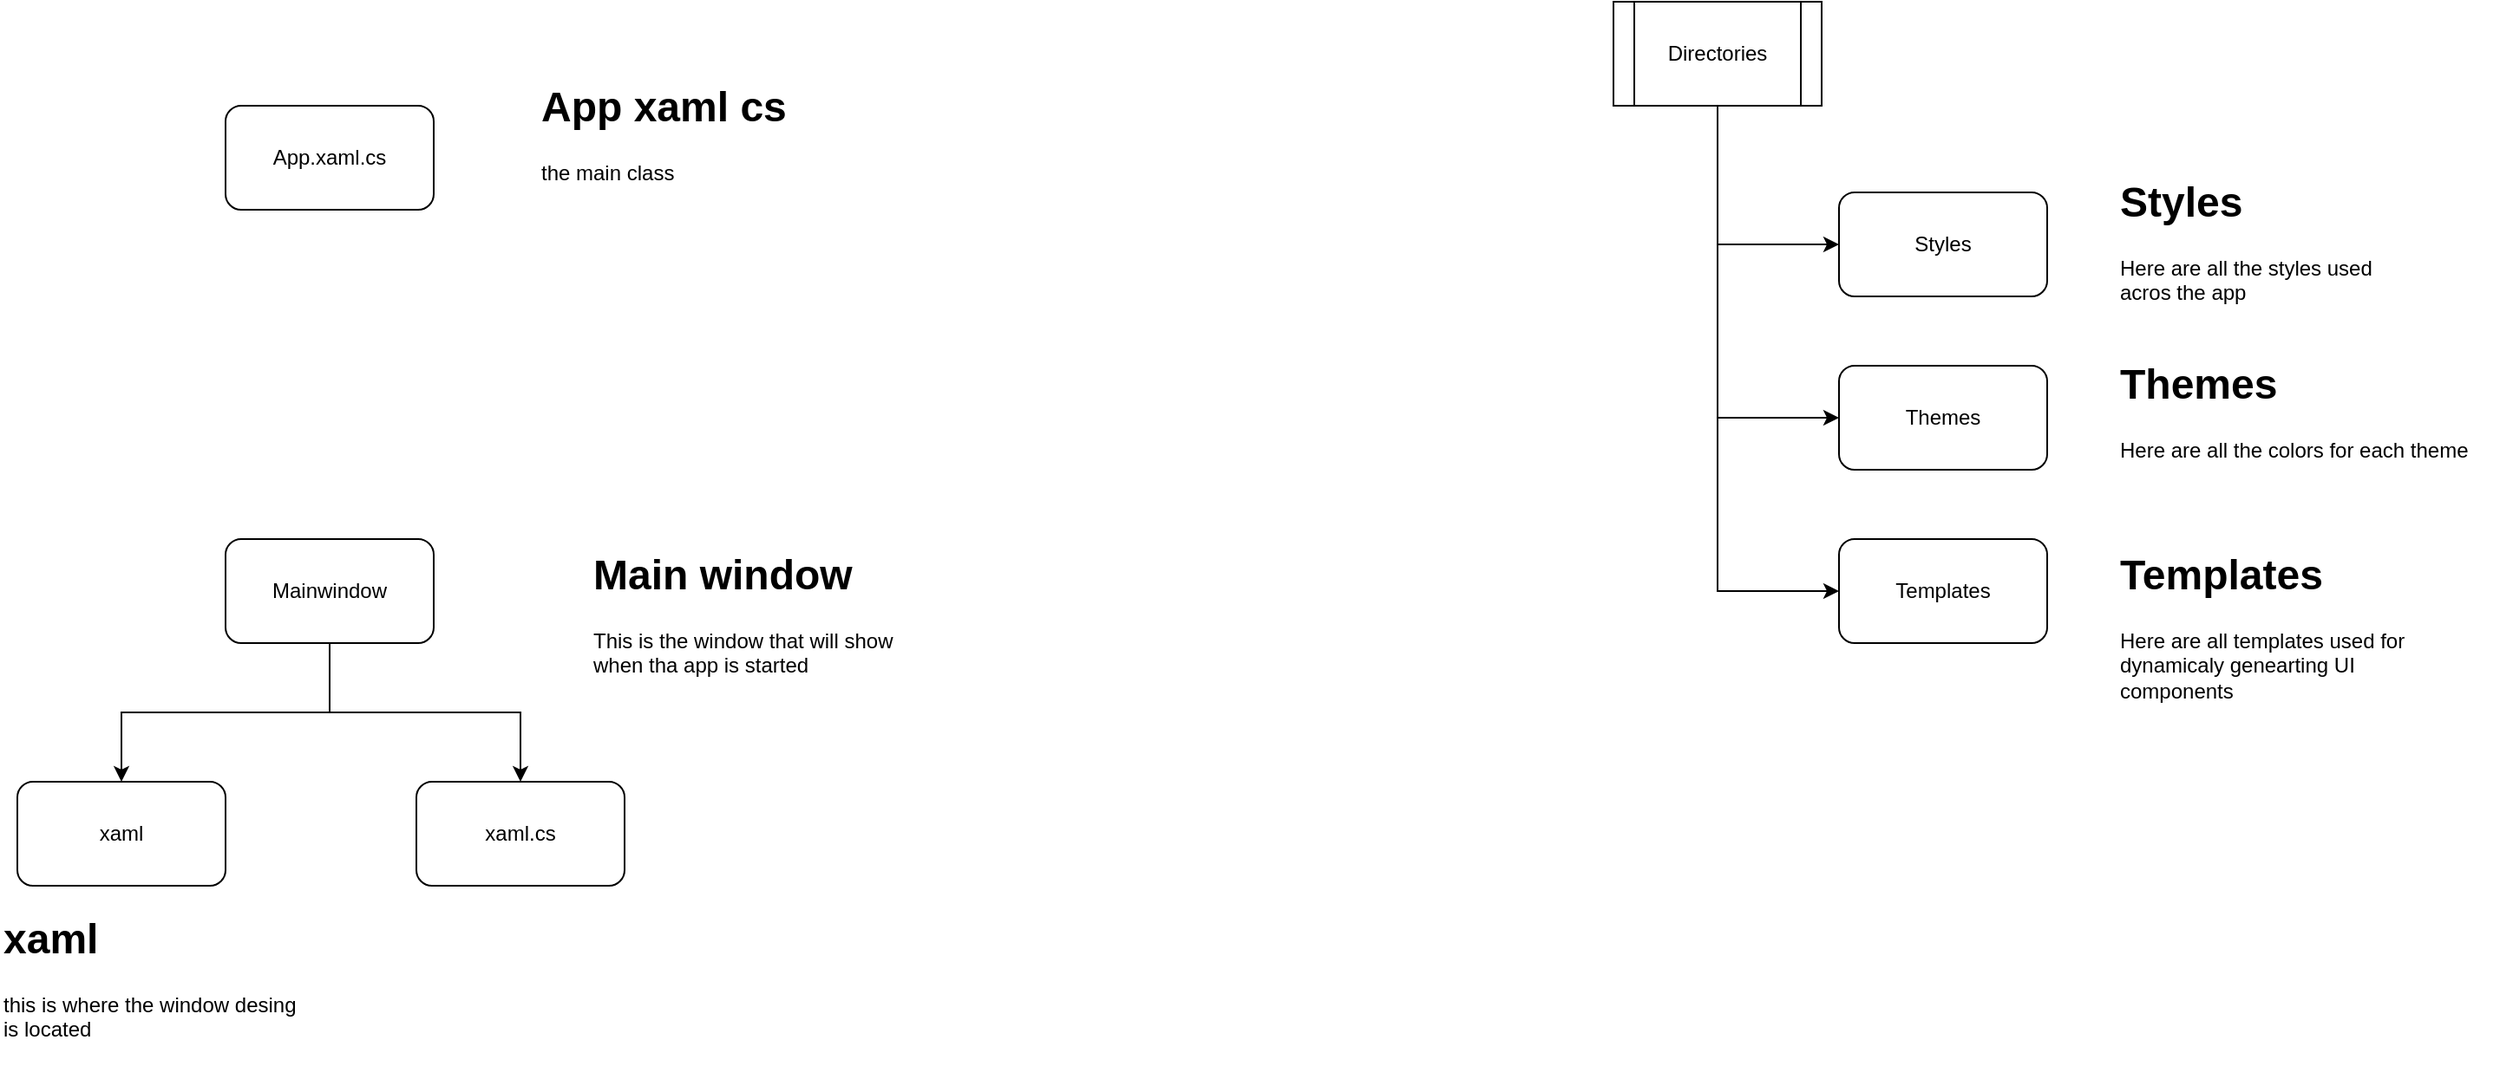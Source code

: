<mxfile version="28.0.6" pages="3">
  <diagram name="Main" id="Dn8pyYxvNX-ThvVvEZ2z">
    <mxGraphModel dx="1426" dy="841" grid="1" gridSize="10" guides="1" tooltips="1" connect="1" arrows="1" fold="1" page="1" pageScale="1" pageWidth="1600" pageHeight="900" math="0" shadow="0">
      <root>
        <mxCell id="0" />
        <mxCell id="1" parent="0" />
        <mxCell id="J1K79-Wz3HIUekp9vx7x-3" style="edgeStyle=orthogonalEdgeStyle;rounded=0;orthogonalLoop=1;jettySize=auto;html=1;" edge="1" parent="1" source="J1K79-Wz3HIUekp9vx7x-1" target="J1K79-Wz3HIUekp9vx7x-2">
          <mxGeometry relative="1" as="geometry">
            <Array as="points">
              <mxPoint x="1050" y="220" />
            </Array>
          </mxGeometry>
        </mxCell>
        <mxCell id="J1K79-Wz3HIUekp9vx7x-7" style="edgeStyle=orthogonalEdgeStyle;rounded=0;orthogonalLoop=1;jettySize=auto;html=1;" edge="1" parent="1" source="J1K79-Wz3HIUekp9vx7x-1" target="J1K79-Wz3HIUekp9vx7x-5">
          <mxGeometry relative="1" as="geometry">
            <Array as="points">
              <mxPoint x="1050" y="420" />
            </Array>
          </mxGeometry>
        </mxCell>
        <mxCell id="J1K79-Wz3HIUekp9vx7x-8" style="edgeStyle=orthogonalEdgeStyle;rounded=0;orthogonalLoop=1;jettySize=auto;html=1;" edge="1" parent="1" source="J1K79-Wz3HIUekp9vx7x-1" target="J1K79-Wz3HIUekp9vx7x-6">
          <mxGeometry relative="1" as="geometry">
            <Array as="points">
              <mxPoint x="1050" y="320" />
            </Array>
          </mxGeometry>
        </mxCell>
        <mxCell id="J1K79-Wz3HIUekp9vx7x-1" value="Directories" style="shape=process;whiteSpace=wrap;html=1;backgroundOutline=1;" vertex="1" parent="1">
          <mxGeometry x="990" y="80" width="120" height="60" as="geometry" />
        </mxCell>
        <mxCell id="J1K79-Wz3HIUekp9vx7x-2" value="Styles" style="rounded=1;whiteSpace=wrap;html=1;" vertex="1" parent="1">
          <mxGeometry x="1120" y="190" width="120" height="60" as="geometry" />
        </mxCell>
        <mxCell id="J1K79-Wz3HIUekp9vx7x-4" value="&lt;h1 style=&quot;margin-top: 0px;&quot;&gt;Styles&lt;/h1&gt;&lt;div&gt;Here are all the styles used acros the app&lt;/div&gt;" style="text;html=1;whiteSpace=wrap;overflow=hidden;rounded=0;" vertex="1" parent="1">
          <mxGeometry x="1280" y="175" width="180" height="90" as="geometry" />
        </mxCell>
        <mxCell id="J1K79-Wz3HIUekp9vx7x-5" value="Templates" style="rounded=1;whiteSpace=wrap;html=1;" vertex="1" parent="1">
          <mxGeometry x="1120" y="390" width="120" height="60" as="geometry" />
        </mxCell>
        <mxCell id="J1K79-Wz3HIUekp9vx7x-6" value="Themes" style="rounded=1;whiteSpace=wrap;html=1;" vertex="1" parent="1">
          <mxGeometry x="1120" y="290" width="120" height="60" as="geometry" />
        </mxCell>
        <mxCell id="J1K79-Wz3HIUekp9vx7x-9" value="&lt;h1 style=&quot;margin-top: 0px;&quot;&gt;Themes&lt;/h1&gt;&lt;div&gt;Here are all the colors for each theme&lt;/div&gt;" style="text;html=1;whiteSpace=wrap;overflow=hidden;rounded=0;" vertex="1" parent="1">
          <mxGeometry x="1280" y="280" width="220" height="80" as="geometry" />
        </mxCell>
        <mxCell id="J1K79-Wz3HIUekp9vx7x-10" value="&lt;h1 style=&quot;margin-top: 0px;&quot;&gt;Templates&lt;/h1&gt;&lt;div&gt;Here are all templates used for dynamicaly genearting UI components&lt;/div&gt;" style="text;html=1;whiteSpace=wrap;overflow=hidden;rounded=0;" vertex="1" parent="1">
          <mxGeometry x="1280" y="390" width="180" height="120" as="geometry" />
        </mxCell>
        <UserObject label="App.xaml.cs" link="data:page/id,Ii163SDPVJx-tlhT5MYl" id="J1K79-Wz3HIUekp9vx7x-11">
          <mxCell style="rounded=1;whiteSpace=wrap;html=1;" vertex="1" parent="1">
            <mxGeometry x="190" y="140" width="120" height="60" as="geometry" />
          </mxCell>
        </UserObject>
        <mxCell id="J1K79-Wz3HIUekp9vx7x-12" value="&lt;h1 style=&quot;margin-top: 0px;&quot;&gt;App xaml cs&lt;/h1&gt;&lt;div&gt;the main class&lt;/div&gt;" style="text;html=1;whiteSpace=wrap;overflow=hidden;rounded=0;" vertex="1" parent="1">
          <mxGeometry x="370" y="120" width="180" height="120" as="geometry" />
        </mxCell>
        <mxCell id="J1K79-Wz3HIUekp9vx7x-16" style="edgeStyle=orthogonalEdgeStyle;rounded=0;orthogonalLoop=1;jettySize=auto;html=1;" edge="1" parent="1" source="J1K79-Wz3HIUekp9vx7x-13" target="J1K79-Wz3HIUekp9vx7x-14">
          <mxGeometry relative="1" as="geometry" />
        </mxCell>
        <mxCell id="J1K79-Wz3HIUekp9vx7x-17" style="edgeStyle=orthogonalEdgeStyle;rounded=0;orthogonalLoop=1;jettySize=auto;html=1;" edge="1" parent="1" source="J1K79-Wz3HIUekp9vx7x-13" target="J1K79-Wz3HIUekp9vx7x-15">
          <mxGeometry relative="1" as="geometry" />
        </mxCell>
        <mxCell id="J1K79-Wz3HIUekp9vx7x-13" value="Mainwindow" style="rounded=1;whiteSpace=wrap;html=1;" vertex="1" parent="1">
          <mxGeometry x="190" y="390" width="120" height="60" as="geometry" />
        </mxCell>
        <mxCell id="J1K79-Wz3HIUekp9vx7x-14" value="xaml" style="rounded=1;whiteSpace=wrap;html=1;" vertex="1" parent="1">
          <mxGeometry x="70" y="530" width="120" height="60" as="geometry" />
        </mxCell>
        <UserObject label="xaml.cs" link="data:page/id,_Y5vlFi6cMQxFblyfoUE" id="J1K79-Wz3HIUekp9vx7x-15">
          <mxCell style="rounded=1;whiteSpace=wrap;html=1;" vertex="1" parent="1">
            <mxGeometry x="300" y="530" width="120" height="60" as="geometry" />
          </mxCell>
        </UserObject>
        <mxCell id="J1K79-Wz3HIUekp9vx7x-18" value="&lt;h1 style=&quot;margin-top: 0px;&quot;&gt;Main window&lt;/h1&gt;&lt;div&gt;This is the window that will show when tha app is started&lt;/div&gt;" style="text;html=1;whiteSpace=wrap;overflow=hidden;rounded=0;" vertex="1" parent="1">
          <mxGeometry x="400" y="390" width="180" height="90" as="geometry" />
        </mxCell>
        <mxCell id="YdzjWFcMVVxSjX247NnU-1" value="&lt;h1 style=&quot;margin-top: 0px;&quot;&gt;xaml&lt;/h1&gt;&lt;div&gt;this is where the window desing is located&lt;/div&gt;" style="text;html=1;whiteSpace=wrap;overflow=hidden;rounded=0;" vertex="1" parent="1">
          <mxGeometry x="60" y="600" width="180" height="90" as="geometry" />
        </mxCell>
      </root>
    </mxGraphModel>
  </diagram>
  <diagram id="Ii163SDPVJx-tlhT5MYl" name="App.xaml.cs">
    <mxGraphModel dx="1426" dy="841" grid="1" gridSize="10" guides="1" tooltips="1" connect="1" arrows="1" fold="1" page="1" pageScale="1" pageWidth="1600" pageHeight="900" math="0" shadow="0">
      <root>
        <mxCell id="0" />
        <mxCell id="1" parent="0" />
        <mxCell id="OfHXQFZrU_b2o0ua8EjO-10" style="edgeStyle=orthogonalEdgeStyle;rounded=0;orthogonalLoop=1;jettySize=auto;html=1;" edge="1" parent="1" source="OfHXQFZrU_b2o0ua8EjO-2" target="OfHXQFZrU_b2o0ua8EjO-9">
          <mxGeometry relative="1" as="geometry" />
        </mxCell>
        <mxCell id="OfHXQFZrU_b2o0ua8EjO-2" value="ApplyTheme" style="shape=process;whiteSpace=wrap;html=1;backgroundOutline=1;" vertex="1" parent="1">
          <mxGeometry x="320" y="210" width="120" height="60" as="geometry" />
        </mxCell>
        <mxCell id="OfHXQFZrU_b2o0ua8EjO-3" value="&lt;h1 style=&quot;margin-top: 0px;&quot;&gt;Apply Theme&lt;/h1&gt;&lt;div&gt;This is the backlogic for changing the color sets from /Themes and apliing it on app UI&lt;/div&gt;" style="text;html=1;whiteSpace=wrap;overflow=hidden;rounded=0;" vertex="1" parent="1">
          <mxGeometry x="290" y="40" width="180" height="120" as="geometry" />
        </mxCell>
        <mxCell id="OfHXQFZrU_b2o0ua8EjO-8" style="edgeStyle=orthogonalEdgeStyle;rounded=0;orthogonalLoop=1;jettySize=auto;html=1;" edge="1" parent="1" source="OfHXQFZrU_b2o0ua8EjO-7" target="OfHXQFZrU_b2o0ua8EjO-2">
          <mxGeometry relative="1" as="geometry" />
        </mxCell>
        <mxCell id="OfHXQFZrU_b2o0ua8EjO-7" value="theme: string" style="rounded=1;whiteSpace=wrap;html=1;" vertex="1" parent="1">
          <mxGeometry x="40" y="210" width="120" height="60" as="geometry" />
        </mxCell>
        <mxCell id="OfHXQFZrU_b2o0ua8EjO-13" style="edgeStyle=orthogonalEdgeStyle;rounded=0;orthogonalLoop=1;jettySize=auto;html=1;" edge="1" parent="1" source="OfHXQFZrU_b2o0ua8EjO-15" target="OfHXQFZrU_b2o0ua8EjO-11">
          <mxGeometry relative="1" as="geometry" />
        </mxCell>
        <mxCell id="OfHXQFZrU_b2o0ua8EjO-16" style="edgeStyle=orthogonalEdgeStyle;rounded=0;orthogonalLoop=1;jettySize=auto;html=1;" edge="1" parent="1" source="OfHXQFZrU_b2o0ua8EjO-9" target="OfHXQFZrU_b2o0ua8EjO-12">
          <mxGeometry relative="1" as="geometry" />
        </mxCell>
        <mxCell id="OfHXQFZrU_b2o0ua8EjO-17" value="none" style="edgeLabel;html=1;align=center;verticalAlign=middle;resizable=0;points=[];" vertex="1" connectable="0" parent="OfHXQFZrU_b2o0ua8EjO-16">
          <mxGeometry x="-0.133" y="2" relative="1" as="geometry">
            <mxPoint as="offset" />
          </mxGeometry>
        </mxCell>
        <mxCell id="OfHXQFZrU_b2o0ua8EjO-9" value="Switch" style="rhombus;whiteSpace=wrap;html=1;" vertex="1" parent="1">
          <mxGeometry x="340" y="350" width="80" height="80" as="geometry" />
        </mxCell>
        <mxCell id="OfHXQFZrU_b2o0ua8EjO-19" style="edgeStyle=orthogonalEdgeStyle;rounded=0;orthogonalLoop=1;jettySize=auto;html=1;" edge="1" parent="1" source="OfHXQFZrU_b2o0ua8EjO-11" target="OfHXQFZrU_b2o0ua8EjO-18">
          <mxGeometry relative="1" as="geometry" />
        </mxCell>
        <mxCell id="OfHXQFZrU_b2o0ua8EjO-11" value="Sets new uri for theme" style="rounded=1;whiteSpace=wrap;html=1;" vertex="1" parent="1">
          <mxGeometry x="120" y="550" width="120" height="60" as="geometry" />
        </mxCell>
        <mxCell id="OfHXQFZrU_b2o0ua8EjO-12" value="Nothing" style="rounded=1;whiteSpace=wrap;html=1;" vertex="1" parent="1">
          <mxGeometry x="470" y="460" width="120" height="60" as="geometry" />
        </mxCell>
        <mxCell id="OfHXQFZrU_b2o0ua8EjO-14" value="" style="edgeStyle=orthogonalEdgeStyle;rounded=0;orthogonalLoop=1;jettySize=auto;html=1;" edge="1" parent="1" source="OfHXQFZrU_b2o0ua8EjO-9" target="OfHXQFZrU_b2o0ua8EjO-15">
          <mxGeometry relative="1" as="geometry">
            <mxPoint x="340" y="390" as="sourcePoint" />
            <mxPoint x="180" y="640" as="targetPoint" />
          </mxGeometry>
        </mxCell>
        <mxCell id="OfHXQFZrU_b2o0ua8EjO-15" value="Light&lt;div&gt;Dark&lt;/div&gt;" style="text;html=1;align=center;verticalAlign=middle;whiteSpace=wrap;rounded=0;" vertex="1" parent="1">
          <mxGeometry x="150" y="475" width="60" height="30" as="geometry" />
        </mxCell>
        <mxCell id="OfHXQFZrU_b2o0ua8EjO-22" style="edgeStyle=orthogonalEdgeStyle;rounded=0;orthogonalLoop=1;jettySize=auto;html=1;" edge="1" parent="1" source="OfHXQFZrU_b2o0ua8EjO-18" target="OfHXQFZrU_b2o0ua8EjO-21">
          <mxGeometry relative="1" as="geometry" />
        </mxCell>
        <mxCell id="OfHXQFZrU_b2o0ua8EjO-18" value="Removes old theme" style="rounded=1;whiteSpace=wrap;html=1;" vertex="1" parent="1">
          <mxGeometry x="120" y="700" width="120" height="60" as="geometry" />
        </mxCell>
        <mxCell id="OfHXQFZrU_b2o0ua8EjO-20" value="&lt;h1 style=&quot;margin-top: 0px;&quot;&gt;Remove theme&lt;/h1&gt;&lt;div&gt;This will remove old theme if it is in resource dictionary, if not nothing will be removed&lt;/div&gt;" style="text;html=1;whiteSpace=wrap;overflow=hidden;rounded=0;" vertex="1" parent="1">
          <mxGeometry x="260" y="680" width="180" height="100" as="geometry" />
        </mxCell>
        <mxCell id="OfHXQFZrU_b2o0ua8EjO-27" style="edgeStyle=orthogonalEdgeStyle;rounded=0;orthogonalLoop=1;jettySize=auto;html=1;" edge="1" parent="1" source="OfHXQFZrU_b2o0ua8EjO-21" target="OfHXQFZrU_b2o0ua8EjO-26">
          <mxGeometry relative="1" as="geometry" />
        </mxCell>
        <mxCell id="OfHXQFZrU_b2o0ua8EjO-21" value="Apply theme" style="rounded=1;whiteSpace=wrap;html=1;" vertex="1" parent="1">
          <mxGeometry x="120" y="870" width="120" height="60" as="geometry" />
        </mxCell>
        <mxCell id="OfHXQFZrU_b2o0ua8EjO-23" value="&lt;h1 style=&quot;margin-top: 0px;&quot;&gt;Apply theme&lt;/h1&gt;&lt;div&gt;This will add theme set into resource dictionar for app to use&lt;/div&gt;" style="text;html=1;whiteSpace=wrap;overflow=hidden;rounded=0;" vertex="1" parent="1">
          <mxGeometry x="270" y="850" width="180" height="120" as="geometry" />
        </mxCell>
        <mxCell id="OfHXQFZrU_b2o0ua8EjO-25" value="&lt;h1 style=&quot;margin-top: 0px;&quot;&gt;None&lt;/h1&gt;&lt;div&gt;This shoul be imposible to achive because there are only two methods caling this and they have specificaly writen the light or dark for this&lt;/div&gt;" style="text;html=1;whiteSpace=wrap;overflow=hidden;rounded=0;" vertex="1" parent="1">
          <mxGeometry x="610" y="410" width="180" height="120" as="geometry" />
        </mxCell>
        <mxCell id="OfHXQFZrU_b2o0ua8EjO-26" value="End" style="shape=process;whiteSpace=wrap;html=1;backgroundOutline=1;size=0.047;" vertex="1" parent="1">
          <mxGeometry x="190" y="1050" width="430" height="60" as="geometry" />
        </mxCell>
      </root>
    </mxGraphModel>
  </diagram>
  <diagram id="_Y5vlFi6cMQxFblyfoUE" name="MainWindow">
    <mxGraphModel dx="1426" dy="841" grid="1" gridSize="10" guides="1" tooltips="1" connect="1" arrows="1" fold="1" page="1" pageScale="1" pageWidth="1600" pageHeight="900" math="0" shadow="0">
      <root>
        <mxCell id="0" />
        <mxCell id="1" parent="0" />
        <mxCell id="DYMk_0BSu-Cm--RJHZIJ-2" value="Theme handling region" style="swimlane;whiteSpace=wrap;html=1;" vertex="1" parent="1">
          <mxGeometry x="40" y="40" width="600" height="480" as="geometry" />
        </mxCell>
        <mxCell id="DYMk_0BSu-Cm--RJHZIJ-4" value="&lt;h1 style=&quot;margin-top: 0px;&quot;&gt;Theme handling methods&lt;/h1&gt;&lt;div&gt;These methods caling app.xaml.cs applytheme methode to change theme&lt;/div&gt;" style="text;html=1;whiteSpace=wrap;overflow=hidden;rounded=0;" vertex="1" parent="DYMk_0BSu-Cm--RJHZIJ-2">
          <mxGeometry x="180" y="50" width="230" height="120" as="geometry" />
        </mxCell>
        <mxCell id="DYMk_0BSu-Cm--RJHZIJ-8" style="edgeStyle=orthogonalEdgeStyle;rounded=0;orthogonalLoop=1;jettySize=auto;html=1;" edge="1" parent="DYMk_0BSu-Cm--RJHZIJ-2" source="DYMk_0BSu-Cm--RJHZIJ-5" target="DYMk_0BSu-Cm--RJHZIJ-7">
          <mxGeometry relative="1" as="geometry" />
        </mxCell>
        <mxCell id="DYMk_0BSu-Cm--RJHZIJ-10" value="Dark" style="edgeLabel;html=1;align=center;verticalAlign=middle;resizable=0;points=[];" vertex="1" connectable="0" parent="DYMk_0BSu-Cm--RJHZIJ-8">
          <mxGeometry x="-0.008" relative="1" as="geometry">
            <mxPoint as="offset" />
          </mxGeometry>
        </mxCell>
        <mxCell id="DYMk_0BSu-Cm--RJHZIJ-5" value="ThemeToggleButton_Checked" style="shape=process;whiteSpace=wrap;html=1;backgroundOutline=1;size=0.05;" vertex="1" parent="DYMk_0BSu-Cm--RJHZIJ-2">
          <mxGeometry x="60" y="210" width="200" height="60" as="geometry" />
        </mxCell>
        <mxCell id="DYMk_0BSu-Cm--RJHZIJ-9" style="edgeStyle=orthogonalEdgeStyle;rounded=0;orthogonalLoop=1;jettySize=auto;html=1;" edge="1" parent="DYMk_0BSu-Cm--RJHZIJ-2" source="DYMk_0BSu-Cm--RJHZIJ-6" target="DYMk_0BSu-Cm--RJHZIJ-7">
          <mxGeometry relative="1" as="geometry" />
        </mxCell>
        <mxCell id="DYMk_0BSu-Cm--RJHZIJ-11" value="Light" style="edgeLabel;html=1;align=center;verticalAlign=middle;resizable=0;points=[];" vertex="1" connectable="0" parent="DYMk_0BSu-Cm--RJHZIJ-9">
          <mxGeometry x="-0.075" y="3" relative="1" as="geometry">
            <mxPoint as="offset" />
          </mxGeometry>
        </mxCell>
        <mxCell id="DYMk_0BSu-Cm--RJHZIJ-6" value="ThemeToggleButton_Unhecked" style="shape=process;whiteSpace=wrap;html=1;backgroundOutline=1;size=0.05;" vertex="1" parent="DYMk_0BSu-Cm--RJHZIJ-2">
          <mxGeometry x="340" y="210" width="200" height="60" as="geometry" />
        </mxCell>
        <UserObject label="Apply Theme" link="data:page/id,Ii163SDPVJx-tlhT5MYl" id="DYMk_0BSu-Cm--RJHZIJ-7">
          <mxCell style="shape=process;whiteSpace=wrap;html=1;backgroundOutline=1;" vertex="1" parent="DYMk_0BSu-Cm--RJHZIJ-2">
            <mxGeometry x="240" y="370" width="120" height="60" as="geometry" />
          </mxCell>
        </UserObject>
        <mxCell id="qwL5XU3m8ToMOb8YAHI7-1" value="Window_MouseLeftButtonDown" style="shape=process;whiteSpace=wrap;html=1;backgroundOutline=1;size=0.045;" vertex="1" parent="1">
          <mxGeometry x="940" y="70" width="220" height="60" as="geometry" />
        </mxCell>
        <mxCell id="Mtg5BialfoHOOE8-BjA0-1" value="&lt;h1 style=&quot;margin-top: 0px;&quot;&gt;Window_MouseLeftButtonDown&lt;/h1&gt;&lt;div&gt;This method is used to enable moving the window around the desktop.&lt;/div&gt;" style="text;html=1;whiteSpace=wrap;overflow=hidden;rounded=0;" vertex="1" parent="1">
          <mxGeometry x="1190" y="60" width="400" height="80" as="geometry" />
        </mxCell>
        <mxCell id="Mtg5BialfoHOOE8-BjA0-2" value="Top Bar region" style="swimlane;whiteSpace=wrap;html=1;" vertex="1" parent="1">
          <mxGeometry x="1275" y="170" width="230" height="170" as="geometry" />
        </mxCell>
        <mxCell id="Mtg5BialfoHOOE8-BjA0-3" value="&lt;h1 style=&quot;margin-top: 0px;&quot;&gt;Top bar&lt;/h1&gt;&lt;div&gt;This is because the predefined Close, Minimize and Maximize buttons are not goodlooking&lt;/div&gt;" style="text;html=1;whiteSpace=wrap;overflow=hidden;rounded=0;" vertex="1" parent="Mtg5BialfoHOOE8-BjA0-2">
          <mxGeometry x="30" y="40" width="180" height="110" as="geometry" />
        </mxCell>
        <mxCell id="Mtg5BialfoHOOE8-BjA0-4" value="CopyToClipboard_Click" style="shape=process;whiteSpace=wrap;html=1;backgroundOutline=1;size=0.056;" vertex="1" parent="1">
          <mxGeometry x="730" y="400" width="180" height="60" as="geometry" />
        </mxCell>
        <mxCell id="Mtg5BialfoHOOE8-BjA0-5" value="&lt;h1 style=&quot;margin-top: 0px;&quot;&gt;Copy to clipboard&lt;/h1&gt;&lt;div&gt;This method is called when user clicks copy button. This will result in copiing the output of recipe into users clipboard.&lt;/div&gt;" style="text;html=1;whiteSpace=wrap;overflow=hidden;rounded=0;" vertex="1" parent="1">
          <mxGeometry x="940" y="380" width="250" height="120" as="geometry" />
        </mxCell>
        <mxCell id="Mtg5BialfoHOOE8-BjA0-6" value="Export_Click" style="shape=process;whiteSpace=wrap;html=1;backgroundOutline=1;size=0.056;" vertex="1" parent="1">
          <mxGeometry x="730" y="505" width="180" height="60" as="geometry" />
        </mxCell>
        <mxCell id="Mtg5BialfoHOOE8-BjA0-7" value="&lt;h1 style=&quot;margin-top: 0px;&quot;&gt;Export&lt;/h1&gt;&lt;div&gt;Same as copy to clipboard, this method will export Recipe output into a file.&lt;/div&gt;" style="text;html=1;whiteSpace=wrap;overflow=hidden;rounded=0;" vertex="1" parent="1">
          <mxGeometry x="935" y="490" width="230" height="90" as="geometry" />
        </mxCell>
        <mxCell id="Mtg5BialfoHOOE8-BjA0-8" value="FormatButton_Click" style="shape=process;whiteSpace=wrap;html=1;backgroundOutline=1;size=0.056;" vertex="1" parent="1">
          <mxGeometry x="730" y="605" width="180" height="60" as="geometry" />
        </mxCell>
        <mxCell id="Mtg5BialfoHOOE8-BjA0-9" value="&lt;h1 style=&quot;margin-top: 0px;&quot;&gt;Format change&lt;/h1&gt;&lt;div&gt;This will be caled from dynamic buttons made for showing all posible output formats any recipe has.&lt;/div&gt;" style="text;html=1;whiteSpace=wrap;overflow=hidden;rounded=0;" vertex="1" parent="1">
          <mxGeometry x="940" y="590" width="270" height="90" as="geometry" />
        </mxCell>
      </root>
    </mxGraphModel>
  </diagram>
</mxfile>
